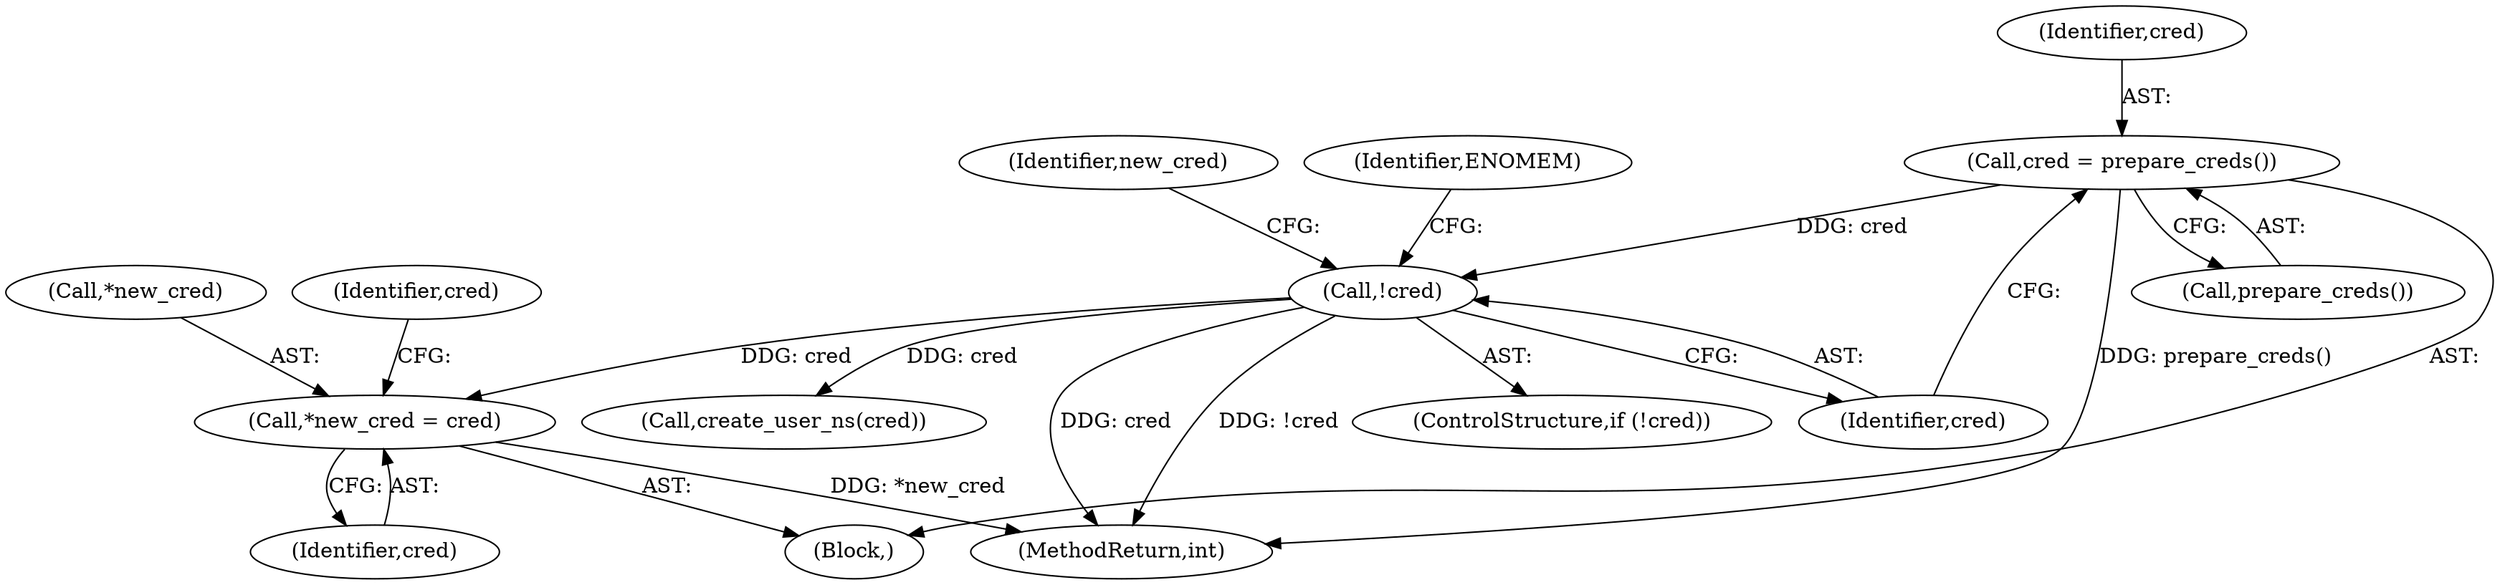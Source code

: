 digraph "1_linux_6160968cee8b90a5dd95318d716e31d7775c4ef3@pointer" {
"1000121" [label="(Call,*new_cred = cred)"];
"1000116" [label="(Call,!cred)"];
"1000112" [label="(Call,cred = prepare_creds())"];
"1000116" [label="(Call,!cred)"];
"1000115" [label="(ControlStructure,if (!cred))"];
"1000103" [label="(Block,)"];
"1000112" [label="(Call,cred = prepare_creds())"];
"1000114" [label="(Call,prepare_creds())"];
"1000117" [label="(Identifier,cred)"];
"1000126" [label="(Call,create_user_ns(cred))"];
"1000122" [label="(Call,*new_cred)"];
"1000124" [label="(Identifier,cred)"];
"1000123" [label="(Identifier,new_cred)"];
"1000121" [label="(Call,*new_cred = cred)"];
"1000127" [label="(Identifier,cred)"];
"1000113" [label="(Identifier,cred)"];
"1000128" [label="(MethodReturn,int)"];
"1000120" [label="(Identifier,ENOMEM)"];
"1000121" -> "1000103"  [label="AST: "];
"1000121" -> "1000124"  [label="CFG: "];
"1000122" -> "1000121"  [label="AST: "];
"1000124" -> "1000121"  [label="AST: "];
"1000127" -> "1000121"  [label="CFG: "];
"1000121" -> "1000128"  [label="DDG: *new_cred"];
"1000116" -> "1000121"  [label="DDG: cred"];
"1000116" -> "1000115"  [label="AST: "];
"1000116" -> "1000117"  [label="CFG: "];
"1000117" -> "1000116"  [label="AST: "];
"1000120" -> "1000116"  [label="CFG: "];
"1000123" -> "1000116"  [label="CFG: "];
"1000116" -> "1000128"  [label="DDG: cred"];
"1000116" -> "1000128"  [label="DDG: !cred"];
"1000112" -> "1000116"  [label="DDG: cred"];
"1000116" -> "1000126"  [label="DDG: cred"];
"1000112" -> "1000103"  [label="AST: "];
"1000112" -> "1000114"  [label="CFG: "];
"1000113" -> "1000112"  [label="AST: "];
"1000114" -> "1000112"  [label="AST: "];
"1000117" -> "1000112"  [label="CFG: "];
"1000112" -> "1000128"  [label="DDG: prepare_creds()"];
}
